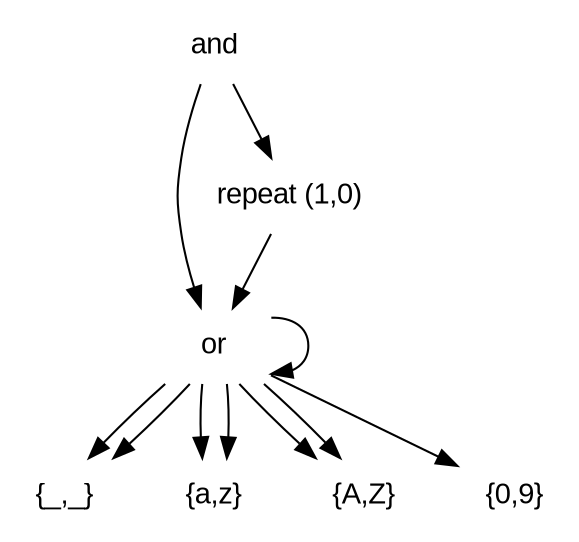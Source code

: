 
digraph G {
node [fontname="Arial", shape=plaintext];
<and>
<or>
<and>-><or>
"{_,_}"
<or>->"{_,_}"
<or>
<or>-><or>
"{a,z}"
<or>->"{a,z}"
"{A,Z}"
<or>->"{A,Z}"
"repeat (1,0)"
<and>->"repeat (1,0)"
<or>
"repeat (1,0)"-><or>
"{a,z}"
<or>->"{a,z}"
"{A,Z}"
<or>->"{A,Z}"
"{0,9}"
<or>->"{0,9}"
"{_,_}"
<or>->"{_,_}"
}